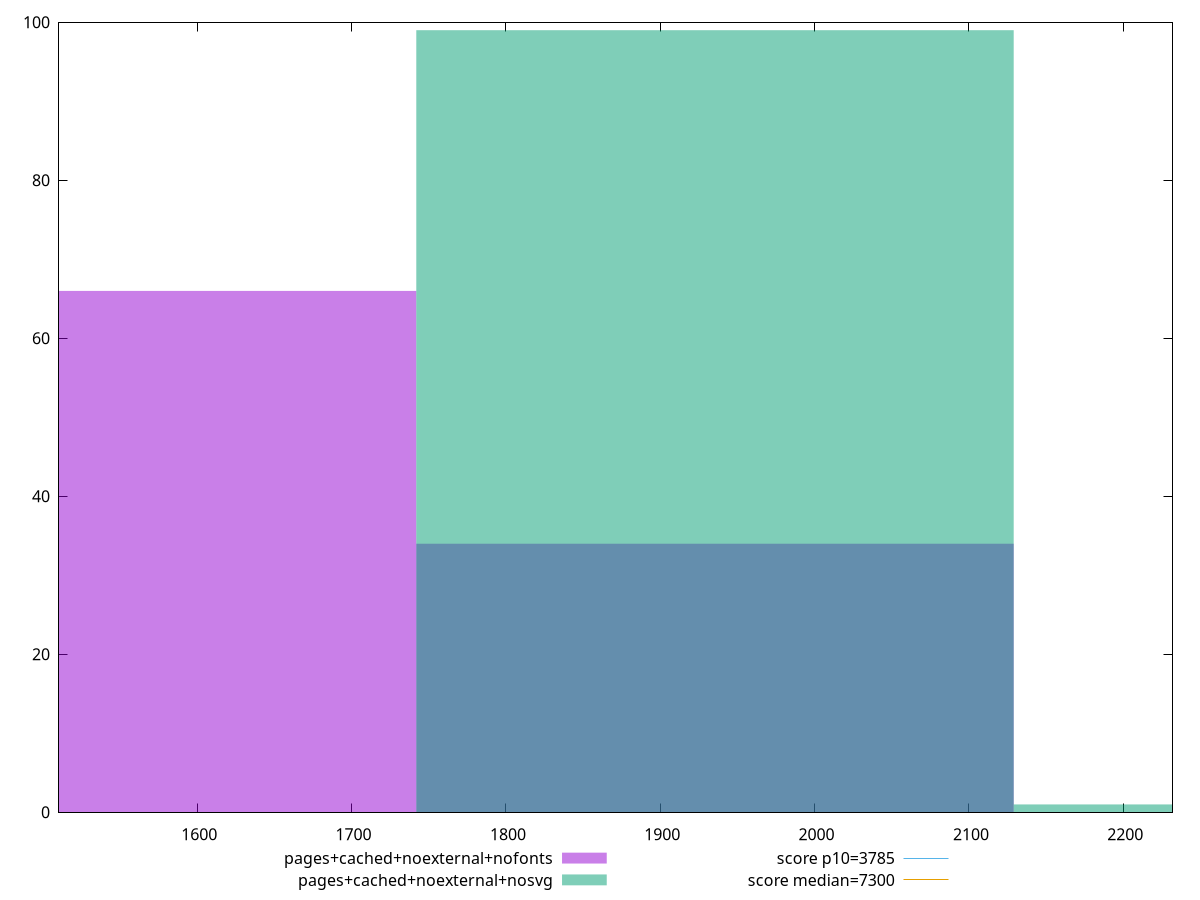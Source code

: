 reset

$pagesCachedNoexternalNofonts <<EOF
1548.3887792134344 66
1935.485974016793 34
EOF

$pagesCachedNoexternalNosvg <<EOF
1935.485974016793 99
2322.5831688201515 1
EOF

set key outside below
set boxwidth 387.0971948033586
set xrange [1510.4286000000002:2231.929]
set yrange [0:100]
set style fill transparent solid 0.5 noborder

set parametric
set terminal svg size 640, 500 enhanced background rgb 'white'
set output "report_00007_2020-12-11T15:55:29.892Z/interactive/comparison/histogram/6_vs_7.svg"

plot $pagesCachedNoexternalNofonts title "pages+cached+noexternal+nofonts" with boxes, \
     $pagesCachedNoexternalNosvg title "pages+cached+noexternal+nosvg" with boxes, \
     3785,t title "score p10=3785", \
     7300,t title "score median=7300"

reset
